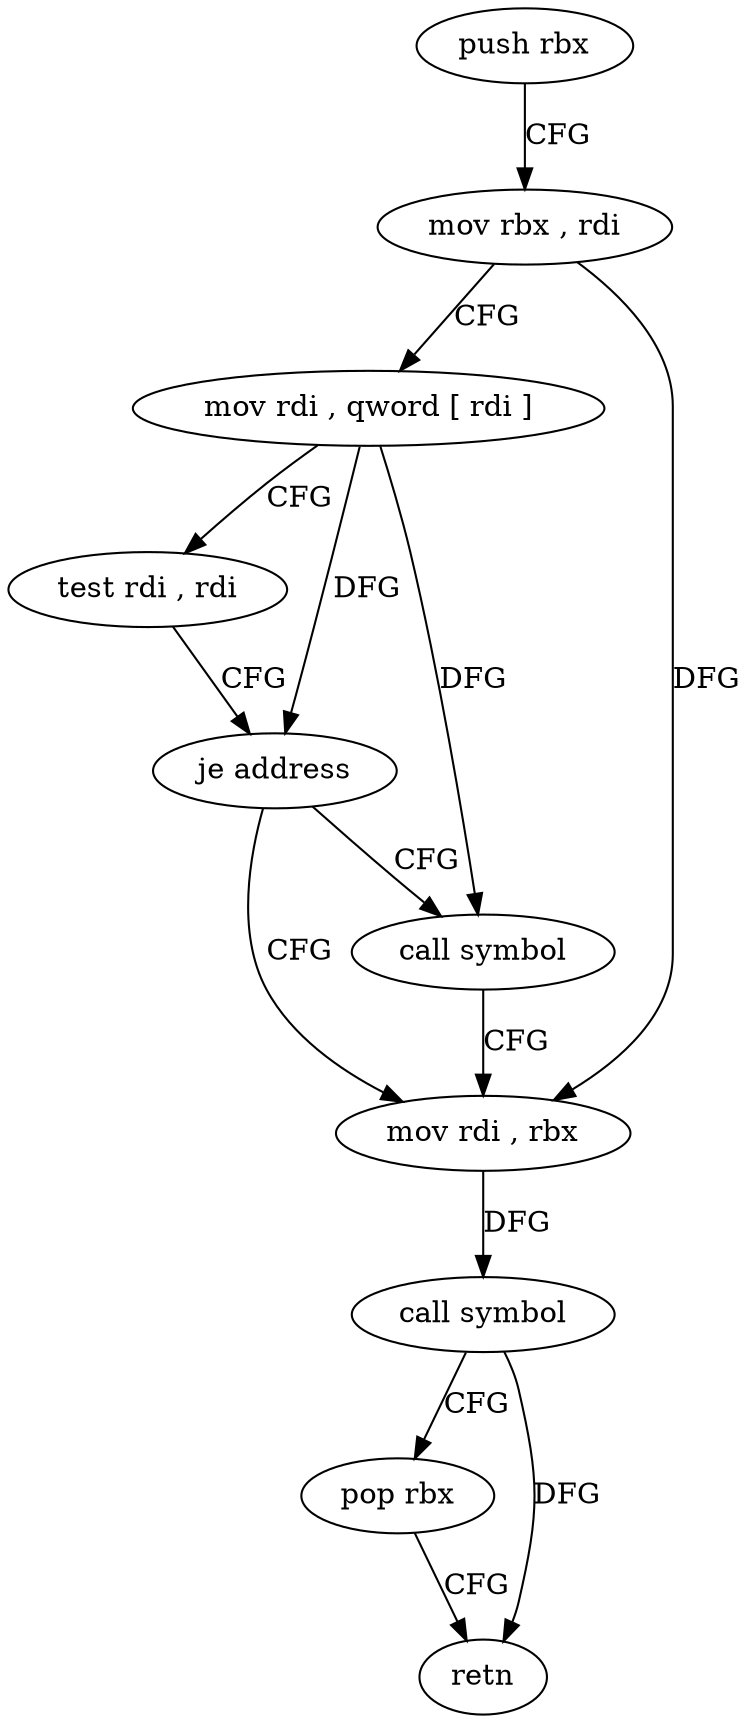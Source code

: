 digraph "func" {
"121851" [label = "push rbx" ]
"121852" [label = "mov rbx , rdi" ]
"121855" [label = "mov rdi , qword [ rdi ]" ]
"121858" [label = "test rdi , rdi" ]
"121861" [label = "je address" ]
"121868" [label = "mov rdi , rbx" ]
"121863" [label = "call symbol" ]
"121871" [label = "call symbol" ]
"121876" [label = "pop rbx" ]
"121877" [label = "retn" ]
"121851" -> "121852" [ label = "CFG" ]
"121852" -> "121855" [ label = "CFG" ]
"121852" -> "121868" [ label = "DFG" ]
"121855" -> "121858" [ label = "CFG" ]
"121855" -> "121861" [ label = "DFG" ]
"121855" -> "121863" [ label = "DFG" ]
"121858" -> "121861" [ label = "CFG" ]
"121861" -> "121868" [ label = "CFG" ]
"121861" -> "121863" [ label = "CFG" ]
"121868" -> "121871" [ label = "DFG" ]
"121863" -> "121868" [ label = "CFG" ]
"121871" -> "121876" [ label = "CFG" ]
"121871" -> "121877" [ label = "DFG" ]
"121876" -> "121877" [ label = "CFG" ]
}
